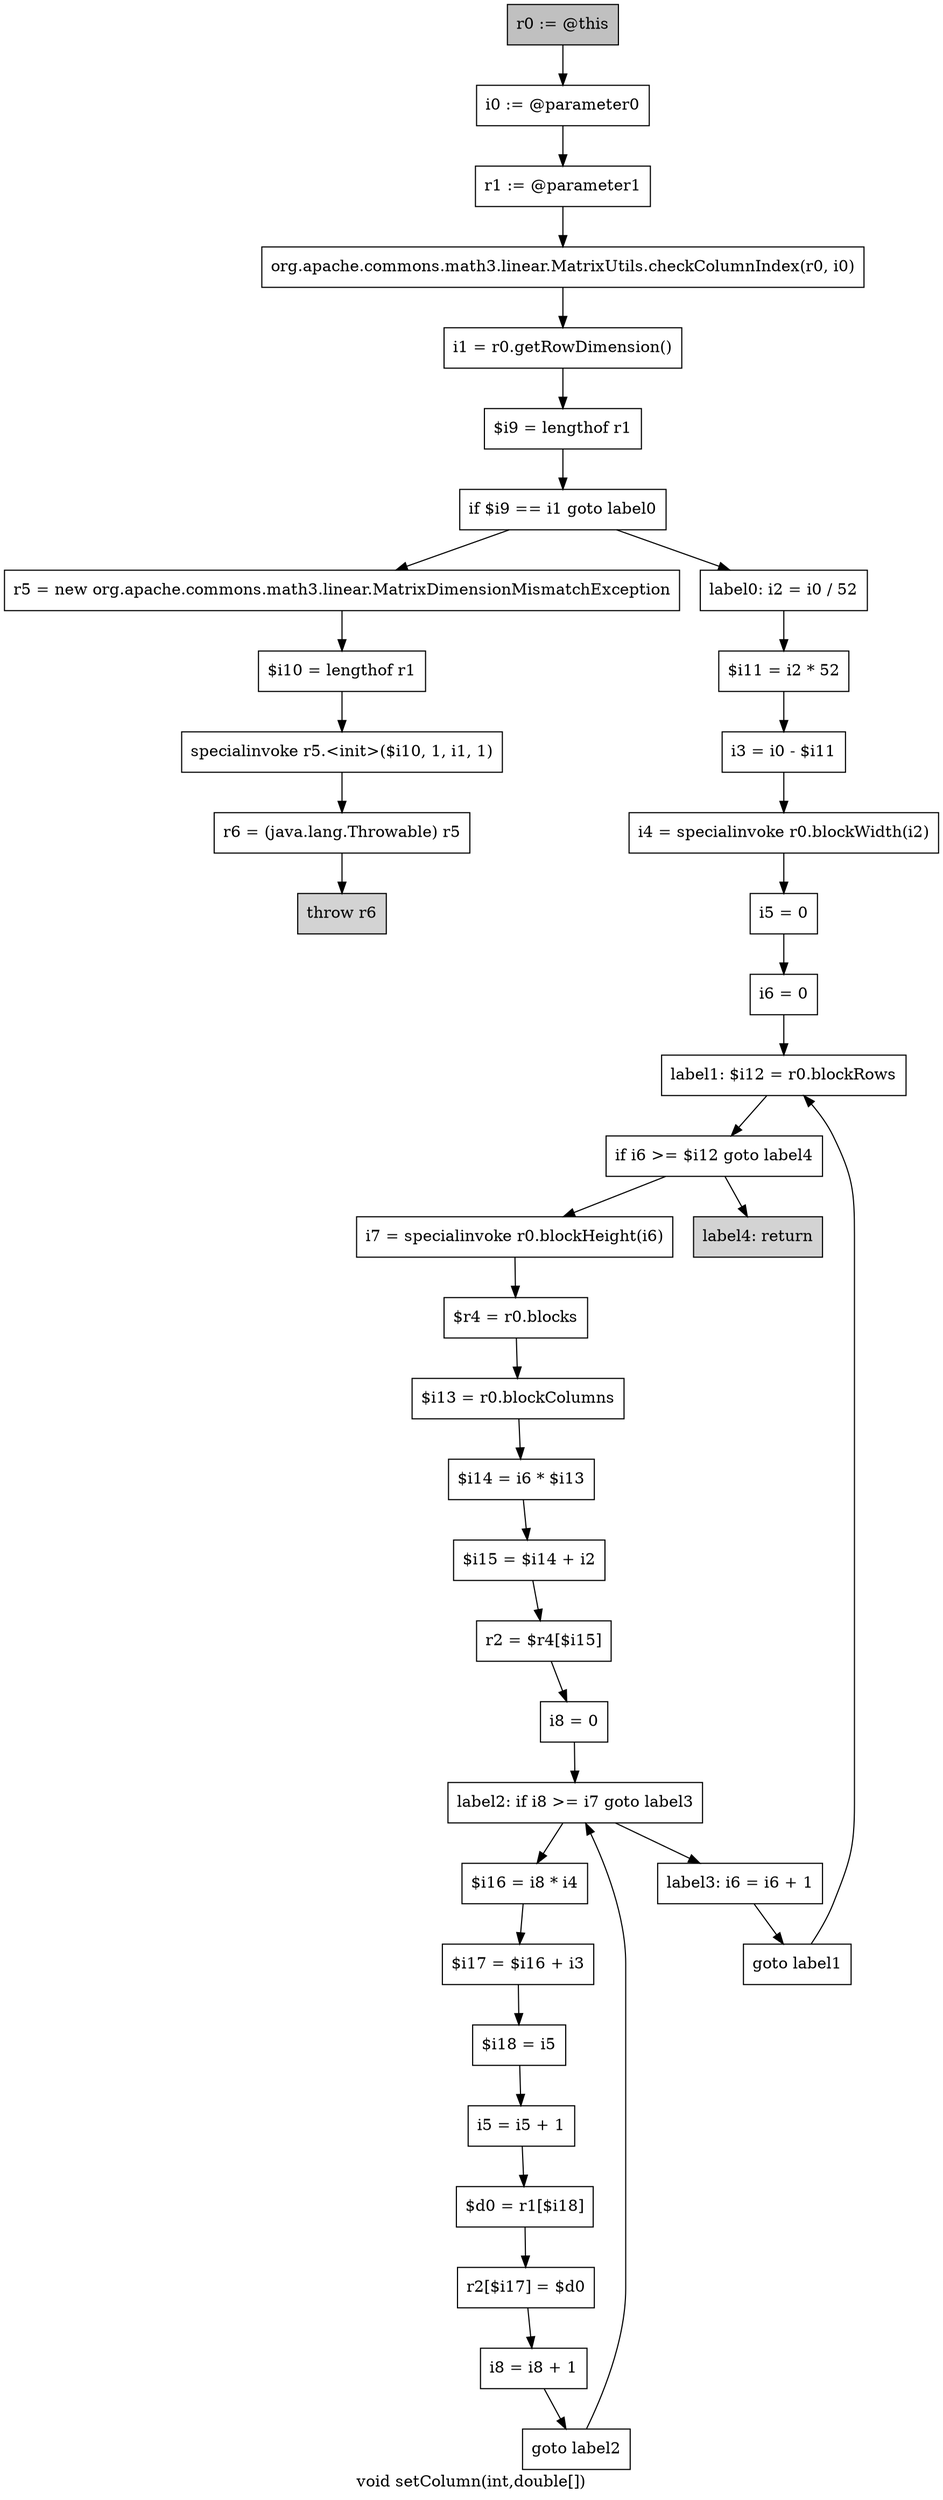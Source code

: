digraph "void setColumn(int,double[])" {
    label="void setColumn(int,double[])";
    node [shape=box];
    "0" [style=filled,fillcolor=gray,label="r0 := @this",];
    "1" [label="i0 := @parameter0",];
    "0"->"1";
    "2" [label="r1 := @parameter1",];
    "1"->"2";
    "3" [label="org.apache.commons.math3.linear.MatrixUtils.checkColumnIndex(r0, i0)",];
    "2"->"3";
    "4" [label="i1 = r0.getRowDimension()",];
    "3"->"4";
    "5" [label="$i9 = lengthof r1",];
    "4"->"5";
    "6" [label="if $i9 == i1 goto label0",];
    "5"->"6";
    "7" [label="r5 = new org.apache.commons.math3.linear.MatrixDimensionMismatchException",];
    "6"->"7";
    "12" [label="label0: i2 = i0 / 52",];
    "6"->"12";
    "8" [label="$i10 = lengthof r1",];
    "7"->"8";
    "9" [label="specialinvoke r5.<init>($i10, 1, i1, 1)",];
    "8"->"9";
    "10" [label="r6 = (java.lang.Throwable) r5",];
    "9"->"10";
    "11" [style=filled,fillcolor=lightgray,label="throw r6",];
    "10"->"11";
    "13" [label="$i11 = i2 * 52",];
    "12"->"13";
    "14" [label="i3 = i0 - $i11",];
    "13"->"14";
    "15" [label="i4 = specialinvoke r0.blockWidth(i2)",];
    "14"->"15";
    "16" [label="i5 = 0",];
    "15"->"16";
    "17" [label="i6 = 0",];
    "16"->"17";
    "18" [label="label1: $i12 = r0.blockRows",];
    "17"->"18";
    "19" [label="if i6 >= $i12 goto label4",];
    "18"->"19";
    "20" [label="i7 = specialinvoke r0.blockHeight(i6)",];
    "19"->"20";
    "38" [style=filled,fillcolor=lightgray,label="label4: return",];
    "19"->"38";
    "21" [label="$r4 = r0.blocks",];
    "20"->"21";
    "22" [label="$i13 = r0.blockColumns",];
    "21"->"22";
    "23" [label="$i14 = i6 * $i13",];
    "22"->"23";
    "24" [label="$i15 = $i14 + i2",];
    "23"->"24";
    "25" [label="r2 = $r4[$i15]",];
    "24"->"25";
    "26" [label="i8 = 0",];
    "25"->"26";
    "27" [label="label2: if i8 >= i7 goto label3",];
    "26"->"27";
    "28" [label="$i16 = i8 * i4",];
    "27"->"28";
    "36" [label="label3: i6 = i6 + 1",];
    "27"->"36";
    "29" [label="$i17 = $i16 + i3",];
    "28"->"29";
    "30" [label="$i18 = i5",];
    "29"->"30";
    "31" [label="i5 = i5 + 1",];
    "30"->"31";
    "32" [label="$d0 = r1[$i18]",];
    "31"->"32";
    "33" [label="r2[$i17] = $d0",];
    "32"->"33";
    "34" [label="i8 = i8 + 1",];
    "33"->"34";
    "35" [label="goto label2",];
    "34"->"35";
    "35"->"27";
    "37" [label="goto label1",];
    "36"->"37";
    "37"->"18";
}
